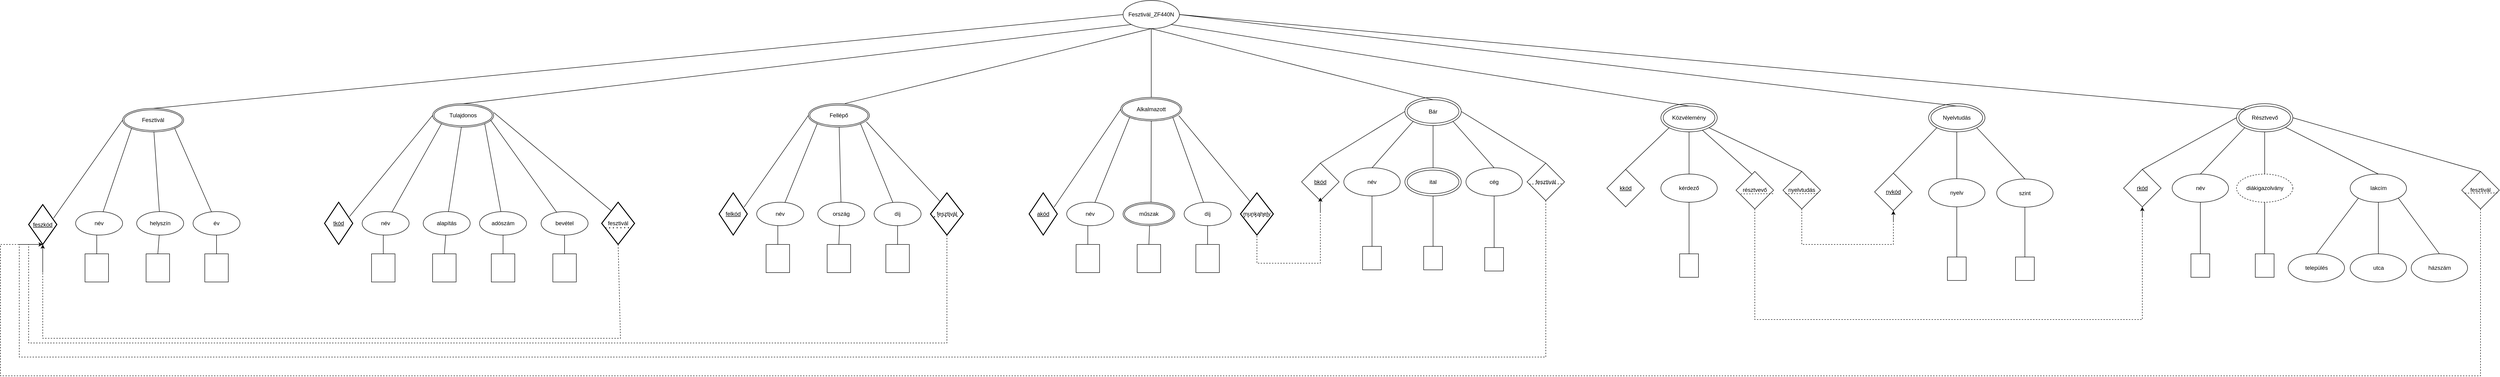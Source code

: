 <mxfile version="22.0.4" type="device">
  <diagram name="1 oldal" id="UXlODSkF1jPowVCEgvz8">
    <mxGraphModel dx="1860" dy="847" grid="1" gridSize="10" guides="1" tooltips="1" connect="1" arrows="1" fold="1" page="1" pageScale="1" pageWidth="827" pageHeight="1169" math="0" shadow="0">
      <root>
        <mxCell id="0" />
        <mxCell id="1" parent="0" />
        <mxCell id="jMVin0_qPQL34S8nM-Jz-13" value="Fesztivál" style="ellipse;shape=doubleEllipse;margin=3;whiteSpace=wrap;html=1;align=center;" vertex="1" parent="1">
          <mxGeometry x="300" y="550" width="130" height="50" as="geometry" />
        </mxCell>
        <mxCell id="jMVin0_qPQL34S8nM-Jz-14" value="név" style="ellipse;whiteSpace=wrap;html=1;" vertex="1" parent="1">
          <mxGeometry x="200" y="770" width="100" height="50" as="geometry" />
        </mxCell>
        <mxCell id="jMVin0_qPQL34S8nM-Jz-15" value="helyszín" style="ellipse;whiteSpace=wrap;html=1;" vertex="1" parent="1">
          <mxGeometry x="330" y="770" width="100" height="50" as="geometry" />
        </mxCell>
        <mxCell id="jMVin0_qPQL34S8nM-Jz-16" value="év" style="ellipse;whiteSpace=wrap;html=1;" vertex="1" parent="1">
          <mxGeometry x="450" y="770" width="100" height="50" as="geometry" />
        </mxCell>
        <mxCell id="jMVin0_qPQL34S8nM-Jz-21" value="&lt;u&gt;feszkód&lt;/u&gt;" style="strokeWidth=2;html=1;shape=mxgraph.flowchart.decision;whiteSpace=wrap;" vertex="1" parent="1">
          <mxGeometry x="100" y="755" width="60" height="85" as="geometry" />
        </mxCell>
        <mxCell id="jMVin0_qPQL34S8nM-Jz-24" value="" style="endArrow=none;html=1;rounded=0;entryX=1;entryY=1;entryDx=0;entryDy=0;" edge="1" parent="1" source="jMVin0_qPQL34S8nM-Jz-16" target="jMVin0_qPQL34S8nM-Jz-13">
          <mxGeometry width="50" height="50" relative="1" as="geometry">
            <mxPoint x="450" y="760" as="sourcePoint" />
            <mxPoint x="500" y="710" as="targetPoint" />
          </mxGeometry>
        </mxCell>
        <mxCell id="jMVin0_qPQL34S8nM-Jz-27" value="" style="endArrow=none;html=1;rounded=0;" edge="1" parent="1" source="jMVin0_qPQL34S8nM-Jz-15" target="jMVin0_qPQL34S8nM-Jz-13">
          <mxGeometry width="50" height="50" relative="1" as="geometry">
            <mxPoint x="545" y="787" as="sourcePoint" />
            <mxPoint x="419" y="668" as="targetPoint" />
          </mxGeometry>
        </mxCell>
        <mxCell id="jMVin0_qPQL34S8nM-Jz-28" value="" style="endArrow=none;html=1;rounded=0;entryX=0;entryY=1;entryDx=0;entryDy=0;" edge="1" parent="1" source="jMVin0_qPQL34S8nM-Jz-14" target="jMVin0_qPQL34S8nM-Jz-13">
          <mxGeometry width="50" height="50" relative="1" as="geometry">
            <mxPoint x="555" y="797" as="sourcePoint" />
            <mxPoint x="429" y="678" as="targetPoint" />
          </mxGeometry>
        </mxCell>
        <mxCell id="jMVin0_qPQL34S8nM-Jz-29" value="" style="endArrow=none;html=1;rounded=0;exitX=0.883;exitY=0.34;exitDx=0;exitDy=0;exitPerimeter=0;entryX=0;entryY=0.5;entryDx=0;entryDy=0;" edge="1" parent="1" source="jMVin0_qPQL34S8nM-Jz-21" target="jMVin0_qPQL34S8nM-Jz-13">
          <mxGeometry width="50" height="50" relative="1" as="geometry">
            <mxPoint x="565" y="807" as="sourcePoint" />
            <mxPoint x="439" y="688" as="targetPoint" />
          </mxGeometry>
        </mxCell>
        <mxCell id="jMVin0_qPQL34S8nM-Jz-349" value="" style="rounded=0;whiteSpace=wrap;html=1;" vertex="1" parent="1">
          <mxGeometry x="220" y="860" width="50" height="60" as="geometry" />
        </mxCell>
        <mxCell id="jMVin0_qPQL34S8nM-Jz-350" value="" style="rounded=0;whiteSpace=wrap;html=1;" vertex="1" parent="1">
          <mxGeometry x="475" y="860" width="50" height="60" as="geometry" />
        </mxCell>
        <mxCell id="jMVin0_qPQL34S8nM-Jz-352" value="" style="endArrow=none;html=1;rounded=0;entryX=0.5;entryY=0;entryDx=0;entryDy=0;" edge="1" parent="1" target="jMVin0_qPQL34S8nM-Jz-349">
          <mxGeometry width="50" height="50" relative="1" as="geometry">
            <mxPoint x="245" y="820" as="sourcePoint" />
            <mxPoint x="500" y="690" as="targetPoint" />
          </mxGeometry>
        </mxCell>
        <mxCell id="jMVin0_qPQL34S8nM-Jz-353" value="" style="endArrow=none;html=1;rounded=0;exitX=0.5;exitY=1;exitDx=0;exitDy=0;" edge="1" parent="1" source="jMVin0_qPQL34S8nM-Jz-16" target="jMVin0_qPQL34S8nM-Jz-350">
          <mxGeometry width="50" height="50" relative="1" as="geometry">
            <mxPoint x="450" y="740" as="sourcePoint" />
            <mxPoint x="500" y="690" as="targetPoint" />
          </mxGeometry>
        </mxCell>
        <mxCell id="jMVin0_qPQL34S8nM-Jz-354" value="Tulajdonos" style="ellipse;shape=doubleEllipse;margin=3;whiteSpace=wrap;html=1;align=center;" vertex="1" parent="1">
          <mxGeometry x="960" y="540" width="130" height="50" as="geometry" />
        </mxCell>
        <mxCell id="jMVin0_qPQL34S8nM-Jz-355" value="név" style="ellipse;whiteSpace=wrap;html=1;" vertex="1" parent="1">
          <mxGeometry x="810" y="770" width="100" height="50" as="geometry" />
        </mxCell>
        <mxCell id="jMVin0_qPQL34S8nM-Jz-356" value="alapítás" style="ellipse;whiteSpace=wrap;html=1;" vertex="1" parent="1">
          <mxGeometry x="940" y="770" width="100" height="50" as="geometry" />
        </mxCell>
        <mxCell id="jMVin0_qPQL34S8nM-Jz-357" value="adószám" style="ellipse;whiteSpace=wrap;html=1;" vertex="1" parent="1">
          <mxGeometry x="1060" y="770" width="100" height="50" as="geometry" />
        </mxCell>
        <mxCell id="jMVin0_qPQL34S8nM-Jz-358" value="&lt;u&gt;tkód&lt;/u&gt;" style="strokeWidth=2;html=1;shape=mxgraph.flowchart.decision;whiteSpace=wrap;" vertex="1" parent="1">
          <mxGeometry x="730" y="750" width="60" height="90" as="geometry" />
        </mxCell>
        <mxCell id="jMVin0_qPQL34S8nM-Jz-359" value="" style="endArrow=none;html=1;rounded=0;entryX=1;entryY=1;entryDx=0;entryDy=0;" edge="1" parent="1" source="jMVin0_qPQL34S8nM-Jz-357" target="jMVin0_qPQL34S8nM-Jz-354">
          <mxGeometry width="50" height="50" relative="1" as="geometry">
            <mxPoint x="1060" y="760" as="sourcePoint" />
            <mxPoint x="1110" y="710" as="targetPoint" />
          </mxGeometry>
        </mxCell>
        <mxCell id="jMVin0_qPQL34S8nM-Jz-360" value="" style="endArrow=none;html=1;rounded=0;" edge="1" parent="1" source="jMVin0_qPQL34S8nM-Jz-356" target="jMVin0_qPQL34S8nM-Jz-354">
          <mxGeometry width="50" height="50" relative="1" as="geometry">
            <mxPoint x="1155" y="787" as="sourcePoint" />
            <mxPoint x="1029" y="668" as="targetPoint" />
          </mxGeometry>
        </mxCell>
        <mxCell id="jMVin0_qPQL34S8nM-Jz-361" value="" style="endArrow=none;html=1;rounded=0;entryX=0;entryY=1;entryDx=0;entryDy=0;" edge="1" parent="1" source="jMVin0_qPQL34S8nM-Jz-355" target="jMVin0_qPQL34S8nM-Jz-354">
          <mxGeometry width="50" height="50" relative="1" as="geometry">
            <mxPoint x="1165" y="797" as="sourcePoint" />
            <mxPoint x="1039" y="678" as="targetPoint" />
          </mxGeometry>
        </mxCell>
        <mxCell id="jMVin0_qPQL34S8nM-Jz-362" value="" style="endArrow=none;html=1;rounded=0;exitX=0.883;exitY=0.34;exitDx=0;exitDy=0;exitPerimeter=0;entryX=0;entryY=0.5;entryDx=0;entryDy=0;" edge="1" parent="1" source="jMVin0_qPQL34S8nM-Jz-358" target="jMVin0_qPQL34S8nM-Jz-354">
          <mxGeometry width="50" height="50" relative="1" as="geometry">
            <mxPoint x="1175" y="807" as="sourcePoint" />
            <mxPoint x="1049" y="688" as="targetPoint" />
          </mxGeometry>
        </mxCell>
        <mxCell id="jMVin0_qPQL34S8nM-Jz-363" value="" style="rounded=0;whiteSpace=wrap;html=1;" vertex="1" parent="1">
          <mxGeometry x="830" y="860" width="50" height="60" as="geometry" />
        </mxCell>
        <mxCell id="jMVin0_qPQL34S8nM-Jz-364" value="" style="rounded=0;whiteSpace=wrap;html=1;" vertex="1" parent="1">
          <mxGeometry x="1085" y="860" width="50" height="60" as="geometry" />
        </mxCell>
        <mxCell id="jMVin0_qPQL34S8nM-Jz-365" value="" style="endArrow=none;html=1;rounded=0;entryX=0.5;entryY=0;entryDx=0;entryDy=0;" edge="1" parent="1" target="jMVin0_qPQL34S8nM-Jz-363">
          <mxGeometry width="50" height="50" relative="1" as="geometry">
            <mxPoint x="855" y="820" as="sourcePoint" />
            <mxPoint x="1110" y="690" as="targetPoint" />
          </mxGeometry>
        </mxCell>
        <mxCell id="jMVin0_qPQL34S8nM-Jz-366" value="" style="endArrow=none;html=1;rounded=0;exitX=0.5;exitY=1;exitDx=0;exitDy=0;" edge="1" parent="1" source="jMVin0_qPQL34S8nM-Jz-357" target="jMVin0_qPQL34S8nM-Jz-364">
          <mxGeometry width="50" height="50" relative="1" as="geometry">
            <mxPoint x="1060" y="740" as="sourcePoint" />
            <mxPoint x="1110" y="690" as="targetPoint" />
          </mxGeometry>
        </mxCell>
        <mxCell id="jMVin0_qPQL34S8nM-Jz-367" value="" style="rounded=0;whiteSpace=wrap;html=1;" vertex="1" parent="1">
          <mxGeometry x="350" y="860" width="50" height="60" as="geometry" />
        </mxCell>
        <mxCell id="jMVin0_qPQL34S8nM-Jz-369" value="" style="endArrow=none;html=1;rounded=0;entryX=0.5;entryY=0;entryDx=0;entryDy=0;" edge="1" parent="1" source="jMVin0_qPQL34S8nM-Jz-15" target="jMVin0_qPQL34S8nM-Jz-367">
          <mxGeometry width="50" height="50" relative="1" as="geometry">
            <mxPoint x="380" y="820" as="sourcePoint" />
            <mxPoint x="520" y="880" as="targetPoint" />
          </mxGeometry>
        </mxCell>
        <mxCell id="jMVin0_qPQL34S8nM-Jz-370" value="" style="rounded=0;whiteSpace=wrap;html=1;" vertex="1" parent="1">
          <mxGeometry x="960" y="860" width="50" height="60" as="geometry" />
        </mxCell>
        <mxCell id="jMVin0_qPQL34S8nM-Jz-371" value="" style="endArrow=none;html=1;rounded=0;entryX=0.5;entryY=0;entryDx=0;entryDy=0;" edge="1" parent="1" source="jMVin0_qPQL34S8nM-Jz-356" target="jMVin0_qPQL34S8nM-Jz-370">
          <mxGeometry width="50" height="50" relative="1" as="geometry">
            <mxPoint x="985" y="830" as="sourcePoint" />
            <mxPoint x="1120" y="870" as="targetPoint" />
          </mxGeometry>
        </mxCell>
        <mxCell id="jMVin0_qPQL34S8nM-Jz-372" value="bevétel" style="ellipse;whiteSpace=wrap;html=1;" vertex="1" parent="1">
          <mxGeometry x="1191" y="770" width="100" height="50" as="geometry" />
        </mxCell>
        <mxCell id="jMVin0_qPQL34S8nM-Jz-373" value="fesztivál" style="strokeWidth=2;html=1;shape=mxgraph.flowchart.decision;whiteSpace=wrap;" vertex="1" parent="1">
          <mxGeometry x="1320" y="750" width="70" height="90" as="geometry" />
        </mxCell>
        <mxCell id="jMVin0_qPQL34S8nM-Jz-374" value="" style="endArrow=none;html=1;rounded=0;entryX=0.95;entryY=0.699;entryDx=0;entryDy=0;entryPerimeter=0;" edge="1" parent="1" source="jMVin0_qPQL34S8nM-Jz-372" target="jMVin0_qPQL34S8nM-Jz-354">
          <mxGeometry width="50" height="50" relative="1" as="geometry">
            <mxPoint x="1120" y="830" as="sourcePoint" />
            <mxPoint x="1120" y="870" as="targetPoint" />
          </mxGeometry>
        </mxCell>
        <mxCell id="jMVin0_qPQL34S8nM-Jz-375" value="" style="endArrow=none;html=1;rounded=0;exitX=0.292;exitY=0.202;exitDx=0;exitDy=0;exitPerimeter=0;entryX=1.001;entryY=0.375;entryDx=0;entryDy=0;entryPerimeter=0;" edge="1" parent="1" source="jMVin0_qPQL34S8nM-Jz-373" target="jMVin0_qPQL34S8nM-Jz-354">
          <mxGeometry width="50" height="50" relative="1" as="geometry">
            <mxPoint x="1130" y="840" as="sourcePoint" />
            <mxPoint x="1130" y="880" as="targetPoint" />
          </mxGeometry>
        </mxCell>
        <mxCell id="jMVin0_qPQL34S8nM-Jz-376" value="" style="endArrow=none;html=1;rounded=0;exitX=0.5;exitY=1;exitDx=0;exitDy=0;entryX=0.5;entryY=0;entryDx=0;entryDy=0;" edge="1" parent="1" source="jMVin0_qPQL34S8nM-Jz-372" target="jMVin0_qPQL34S8nM-Jz-377">
          <mxGeometry width="50" height="50" relative="1" as="geometry">
            <mxPoint x="1140" y="850" as="sourcePoint" />
            <mxPoint x="1140" y="890" as="targetPoint" />
          </mxGeometry>
        </mxCell>
        <mxCell id="jMVin0_qPQL34S8nM-Jz-377" value="" style="rounded=0;whiteSpace=wrap;html=1;" vertex="1" parent="1">
          <mxGeometry x="1216" y="860" width="50" height="60" as="geometry" />
        </mxCell>
        <mxCell id="jMVin0_qPQL34S8nM-Jz-378" value="Fellépő" style="ellipse;shape=doubleEllipse;margin=3;whiteSpace=wrap;html=1;align=center;" vertex="1" parent="1">
          <mxGeometry x="1760" y="540" width="130" height="50" as="geometry" />
        </mxCell>
        <mxCell id="jMVin0_qPQL34S8nM-Jz-379" value="név" style="ellipse;whiteSpace=wrap;html=1;" vertex="1" parent="1">
          <mxGeometry x="1650" y="750" width="100" height="50" as="geometry" />
        </mxCell>
        <mxCell id="jMVin0_qPQL34S8nM-Jz-380" value="ország" style="ellipse;whiteSpace=wrap;html=1;" vertex="1" parent="1">
          <mxGeometry x="1780" y="750" width="100" height="50" as="geometry" />
        </mxCell>
        <mxCell id="jMVin0_qPQL34S8nM-Jz-381" value="díj" style="ellipse;whiteSpace=wrap;html=1;" vertex="1" parent="1">
          <mxGeometry x="1900" y="750" width="100" height="50" as="geometry" />
        </mxCell>
        <mxCell id="jMVin0_qPQL34S8nM-Jz-382" value="&lt;u&gt;felkód&lt;/u&gt;" style="strokeWidth=2;html=1;shape=mxgraph.flowchart.decision;whiteSpace=wrap;" vertex="1" parent="1">
          <mxGeometry x="1570" y="730" width="60" height="90" as="geometry" />
        </mxCell>
        <mxCell id="jMVin0_qPQL34S8nM-Jz-383" value="" style="endArrow=none;html=1;rounded=0;entryX=1;entryY=1;entryDx=0;entryDy=0;" edge="1" parent="1" source="jMVin0_qPQL34S8nM-Jz-381" target="jMVin0_qPQL34S8nM-Jz-378">
          <mxGeometry width="50" height="50" relative="1" as="geometry">
            <mxPoint x="1900" y="740" as="sourcePoint" />
            <mxPoint x="1950" y="690" as="targetPoint" />
          </mxGeometry>
        </mxCell>
        <mxCell id="jMVin0_qPQL34S8nM-Jz-384" value="" style="endArrow=none;html=1;rounded=0;" edge="1" parent="1" source="jMVin0_qPQL34S8nM-Jz-380" target="jMVin0_qPQL34S8nM-Jz-378">
          <mxGeometry width="50" height="50" relative="1" as="geometry">
            <mxPoint x="1995" y="767" as="sourcePoint" />
            <mxPoint x="1869" y="648" as="targetPoint" />
          </mxGeometry>
        </mxCell>
        <mxCell id="jMVin0_qPQL34S8nM-Jz-385" value="" style="endArrow=none;html=1;rounded=0;entryX=0;entryY=1;entryDx=0;entryDy=0;" edge="1" parent="1" source="jMVin0_qPQL34S8nM-Jz-379" target="jMVin0_qPQL34S8nM-Jz-378">
          <mxGeometry width="50" height="50" relative="1" as="geometry">
            <mxPoint x="2005" y="777" as="sourcePoint" />
            <mxPoint x="1879" y="658" as="targetPoint" />
          </mxGeometry>
        </mxCell>
        <mxCell id="jMVin0_qPQL34S8nM-Jz-386" value="" style="endArrow=none;html=1;rounded=0;exitX=0.883;exitY=0.34;exitDx=0;exitDy=0;exitPerimeter=0;entryX=0;entryY=0.5;entryDx=0;entryDy=0;" edge="1" parent="1" source="jMVin0_qPQL34S8nM-Jz-382" target="jMVin0_qPQL34S8nM-Jz-378">
          <mxGeometry width="50" height="50" relative="1" as="geometry">
            <mxPoint x="2015" y="787" as="sourcePoint" />
            <mxPoint x="1889" y="668" as="targetPoint" />
          </mxGeometry>
        </mxCell>
        <mxCell id="jMVin0_qPQL34S8nM-Jz-387" value="" style="rounded=0;whiteSpace=wrap;html=1;" vertex="1" parent="1">
          <mxGeometry x="1670" y="840" width="50" height="60" as="geometry" />
        </mxCell>
        <mxCell id="jMVin0_qPQL34S8nM-Jz-388" value="" style="rounded=0;whiteSpace=wrap;html=1;" vertex="1" parent="1">
          <mxGeometry x="1925" y="840" width="50" height="60" as="geometry" />
        </mxCell>
        <mxCell id="jMVin0_qPQL34S8nM-Jz-389" value="" style="endArrow=none;html=1;rounded=0;entryX=0.5;entryY=0;entryDx=0;entryDy=0;" edge="1" parent="1" target="jMVin0_qPQL34S8nM-Jz-387">
          <mxGeometry width="50" height="50" relative="1" as="geometry">
            <mxPoint x="1695" y="800" as="sourcePoint" />
            <mxPoint x="1950" y="670" as="targetPoint" />
          </mxGeometry>
        </mxCell>
        <mxCell id="jMVin0_qPQL34S8nM-Jz-390" value="" style="endArrow=none;html=1;rounded=0;exitX=0.5;exitY=1;exitDx=0;exitDy=0;" edge="1" parent="1" source="jMVin0_qPQL34S8nM-Jz-381" target="jMVin0_qPQL34S8nM-Jz-388">
          <mxGeometry width="50" height="50" relative="1" as="geometry">
            <mxPoint x="1900" y="720" as="sourcePoint" />
            <mxPoint x="1950" y="670" as="targetPoint" />
          </mxGeometry>
        </mxCell>
        <mxCell id="jMVin0_qPQL34S8nM-Jz-391" value="" style="rounded=0;whiteSpace=wrap;html=1;" vertex="1" parent="1">
          <mxGeometry x="1800" y="840" width="50" height="60" as="geometry" />
        </mxCell>
        <mxCell id="jMVin0_qPQL34S8nM-Jz-392" value="" style="endArrow=none;html=1;rounded=0;entryX=0.5;entryY=0;entryDx=0;entryDy=0;exitX=0.465;exitY=0.962;exitDx=0;exitDy=0;exitPerimeter=0;" edge="1" parent="1" target="jMVin0_qPQL34S8nM-Jz-391" source="jMVin0_qPQL34S8nM-Jz-380">
          <mxGeometry width="50" height="50" relative="1" as="geometry">
            <mxPoint x="1825" y="810" as="sourcePoint" />
            <mxPoint x="1960" y="850" as="targetPoint" />
          </mxGeometry>
        </mxCell>
        <mxCell id="jMVin0_qPQL34S8nM-Jz-394" value="fesztivál" style="strokeWidth=2;html=1;shape=mxgraph.flowchart.decision;whiteSpace=wrap;" vertex="1" parent="1">
          <mxGeometry x="2020" y="730" width="70" height="90" as="geometry" />
        </mxCell>
        <mxCell id="jMVin0_qPQL34S8nM-Jz-396" value="" style="endArrow=none;html=1;rounded=0;exitX=0.292;exitY=0.202;exitDx=0;exitDy=0;exitPerimeter=0;entryX=0.95;entryY=0.775;entryDx=0;entryDy=0;entryPerimeter=0;" edge="1" parent="1" source="jMVin0_qPQL34S8nM-Jz-394" target="jMVin0_qPQL34S8nM-Jz-378">
          <mxGeometry width="50" height="50" relative="1" as="geometry">
            <mxPoint x="1970" y="820" as="sourcePoint" />
            <mxPoint x="1880" y="545" as="targetPoint" />
          </mxGeometry>
        </mxCell>
        <mxCell id="jMVin0_qPQL34S8nM-Jz-399" value="" style="endArrow=none;dashed=1;html=1;dashPattern=1 3;strokeWidth=2;rounded=0;entryX=0.903;entryY=0.602;entryDx=0;entryDy=0;entryPerimeter=0;exitX=0.113;exitY=0.607;exitDx=0;exitDy=0;exitPerimeter=0;" edge="1" parent="1" source="jMVin0_qPQL34S8nM-Jz-373" target="jMVin0_qPQL34S8nM-Jz-373">
          <mxGeometry width="50" height="50" relative="1" as="geometry">
            <mxPoint x="1220" y="700" as="sourcePoint" />
            <mxPoint x="1270" y="650" as="targetPoint" />
          </mxGeometry>
        </mxCell>
        <mxCell id="jMVin0_qPQL34S8nM-Jz-400" value="" style="endArrow=none;dashed=1;html=1;dashPattern=1 3;strokeWidth=2;rounded=0;entryX=0.903;entryY=0.602;entryDx=0;entryDy=0;entryPerimeter=0;exitX=0.113;exitY=0.607;exitDx=0;exitDy=0;exitPerimeter=0;" edge="1" parent="1">
          <mxGeometry width="50" height="50" relative="1" as="geometry">
            <mxPoint x="2027.5" y="781" as="sourcePoint" />
            <mxPoint x="2082.5" y="780" as="targetPoint" />
          </mxGeometry>
        </mxCell>
        <mxCell id="jMVin0_qPQL34S8nM-Jz-417" value="Alkalmazott" style="ellipse;shape=doubleEllipse;margin=3;whiteSpace=wrap;html=1;align=center;" vertex="1" parent="1">
          <mxGeometry x="2425" y="526.62" width="130" height="50" as="geometry" />
        </mxCell>
        <mxCell id="jMVin0_qPQL34S8nM-Jz-418" value="név" style="ellipse;whiteSpace=wrap;html=1;" vertex="1" parent="1">
          <mxGeometry x="2310" y="750" width="100" height="50" as="geometry" />
        </mxCell>
        <mxCell id="jMVin0_qPQL34S8nM-Jz-420" value="díj" style="ellipse;whiteSpace=wrap;html=1;" vertex="1" parent="1">
          <mxGeometry x="2560" y="750" width="100" height="50" as="geometry" />
        </mxCell>
        <mxCell id="jMVin0_qPQL34S8nM-Jz-421" value="&lt;u&gt;akód&lt;/u&gt;" style="strokeWidth=2;html=1;shape=mxgraph.flowchart.decision;whiteSpace=wrap;" vertex="1" parent="1">
          <mxGeometry x="2230" y="730" width="60" height="90" as="geometry" />
        </mxCell>
        <mxCell id="jMVin0_qPQL34S8nM-Jz-422" value="" style="endArrow=none;html=1;rounded=0;entryX=1;entryY=1;entryDx=0;entryDy=0;" edge="1" parent="1" source="jMVin0_qPQL34S8nM-Jz-420" target="jMVin0_qPQL34S8nM-Jz-417">
          <mxGeometry width="50" height="50" relative="1" as="geometry">
            <mxPoint x="2560" y="740" as="sourcePoint" />
            <mxPoint x="2610" y="690" as="targetPoint" />
          </mxGeometry>
        </mxCell>
        <mxCell id="jMVin0_qPQL34S8nM-Jz-423" value="" style="endArrow=none;html=1;rounded=0;" edge="1" parent="1" target="jMVin0_qPQL34S8nM-Jz-417">
          <mxGeometry width="50" height="50" relative="1" as="geometry">
            <mxPoint x="2489.535" y="750.001" as="sourcePoint" />
            <mxPoint x="2529" y="648" as="targetPoint" />
          </mxGeometry>
        </mxCell>
        <mxCell id="jMVin0_qPQL34S8nM-Jz-424" value="" style="endArrow=none;html=1;rounded=0;entryX=0;entryY=1;entryDx=0;entryDy=0;" edge="1" parent="1" source="jMVin0_qPQL34S8nM-Jz-418" target="jMVin0_qPQL34S8nM-Jz-417">
          <mxGeometry width="50" height="50" relative="1" as="geometry">
            <mxPoint x="2665" y="777" as="sourcePoint" />
            <mxPoint x="2539" y="658" as="targetPoint" />
          </mxGeometry>
        </mxCell>
        <mxCell id="jMVin0_qPQL34S8nM-Jz-425" value="" style="endArrow=none;html=1;rounded=0;exitX=0.883;exitY=0.34;exitDx=0;exitDy=0;exitPerimeter=0;entryX=0;entryY=0.5;entryDx=0;entryDy=0;" edge="1" parent="1" source="jMVin0_qPQL34S8nM-Jz-421" target="jMVin0_qPQL34S8nM-Jz-417">
          <mxGeometry width="50" height="50" relative="1" as="geometry">
            <mxPoint x="2675" y="787" as="sourcePoint" />
            <mxPoint x="2549" y="668" as="targetPoint" />
          </mxGeometry>
        </mxCell>
        <mxCell id="jMVin0_qPQL34S8nM-Jz-426" value="" style="rounded=0;whiteSpace=wrap;html=1;" vertex="1" parent="1">
          <mxGeometry x="2330" y="840" width="50" height="60" as="geometry" />
        </mxCell>
        <mxCell id="jMVin0_qPQL34S8nM-Jz-427" value="" style="rounded=0;whiteSpace=wrap;html=1;" vertex="1" parent="1">
          <mxGeometry x="2585" y="840" width="50" height="60" as="geometry" />
        </mxCell>
        <mxCell id="jMVin0_qPQL34S8nM-Jz-428" value="" style="endArrow=none;html=1;rounded=0;entryX=0.5;entryY=0;entryDx=0;entryDy=0;" edge="1" parent="1" target="jMVin0_qPQL34S8nM-Jz-426">
          <mxGeometry width="50" height="50" relative="1" as="geometry">
            <mxPoint x="2355" y="800" as="sourcePoint" />
            <mxPoint x="2610" y="670" as="targetPoint" />
          </mxGeometry>
        </mxCell>
        <mxCell id="jMVin0_qPQL34S8nM-Jz-429" value="" style="endArrow=none;html=1;rounded=0;exitX=0.5;exitY=1;exitDx=0;exitDy=0;" edge="1" parent="1" source="jMVin0_qPQL34S8nM-Jz-420" target="jMVin0_qPQL34S8nM-Jz-427">
          <mxGeometry width="50" height="50" relative="1" as="geometry">
            <mxPoint x="2560" y="720" as="sourcePoint" />
            <mxPoint x="2610" y="670" as="targetPoint" />
          </mxGeometry>
        </mxCell>
        <mxCell id="jMVin0_qPQL34S8nM-Jz-430" value="" style="rounded=0;whiteSpace=wrap;html=1;" vertex="1" parent="1">
          <mxGeometry x="2460" y="840" width="50" height="60" as="geometry" />
        </mxCell>
        <mxCell id="jMVin0_qPQL34S8nM-Jz-431" value="" style="endArrow=none;html=1;rounded=0;entryX=0.5;entryY=0;entryDx=0;entryDy=0;exitX=0.465;exitY=0.962;exitDx=0;exitDy=0;exitPerimeter=0;" edge="1" parent="1" target="jMVin0_qPQL34S8nM-Jz-430">
          <mxGeometry width="50" height="50" relative="1" as="geometry">
            <mxPoint x="2486.5" y="798.1" as="sourcePoint" />
            <mxPoint x="2620" y="850" as="targetPoint" />
          </mxGeometry>
        </mxCell>
        <mxCell id="jMVin0_qPQL34S8nM-Jz-432" value="munkahely" style="strokeWidth=2;html=1;shape=mxgraph.flowchart.decision;whiteSpace=wrap;" vertex="1" parent="1">
          <mxGeometry x="2680" y="730" width="70" height="90" as="geometry" />
        </mxCell>
        <mxCell id="jMVin0_qPQL34S8nM-Jz-433" value="" style="endArrow=none;html=1;rounded=0;exitX=0.292;exitY=0.202;exitDx=0;exitDy=0;exitPerimeter=0;entryX=0.95;entryY=0.775;entryDx=0;entryDy=0;entryPerimeter=0;" edge="1" parent="1" source="jMVin0_qPQL34S8nM-Jz-432" target="jMVin0_qPQL34S8nM-Jz-417">
          <mxGeometry width="50" height="50" relative="1" as="geometry">
            <mxPoint x="2630" y="820" as="sourcePoint" />
            <mxPoint x="2540" y="545" as="targetPoint" />
          </mxGeometry>
        </mxCell>
        <mxCell id="jMVin0_qPQL34S8nM-Jz-434" value="" style="endArrow=none;dashed=1;html=1;dashPattern=1 3;strokeWidth=2;rounded=0;entryX=0.903;entryY=0.602;entryDx=0;entryDy=0;entryPerimeter=0;exitX=0.113;exitY=0.607;exitDx=0;exitDy=0;exitPerimeter=0;" edge="1" parent="1">
          <mxGeometry width="50" height="50" relative="1" as="geometry">
            <mxPoint x="2687.5" y="781" as="sourcePoint" />
            <mxPoint x="2742.5" y="780" as="targetPoint" />
          </mxGeometry>
        </mxCell>
        <mxCell id="jMVin0_qPQL34S8nM-Jz-435" value="műszak" style="ellipse;shape=doubleEllipse;margin=3;whiteSpace=wrap;html=1;align=center;" vertex="1" parent="1">
          <mxGeometry x="2430" y="750" width="110" height="50" as="geometry" />
        </mxCell>
        <mxCell id="jMVin0_qPQL34S8nM-Jz-457" value="" style="group" vertex="1" connectable="0" parent="1">
          <mxGeometry x="2810" y="526.62" width="560" height="370" as="geometry" />
        </mxCell>
        <mxCell id="jMVin0_qPQL34S8nM-Jz-458" value="név" style="ellipse;whiteSpace=wrap;html=1;container=0;" vertex="1" parent="jMVin0_qPQL34S8nM-Jz-457">
          <mxGeometry x="90" y="150" width="120" height="60" as="geometry" />
        </mxCell>
        <mxCell id="jMVin0_qPQL34S8nM-Jz-459" value="" style="ellipse;whiteSpace=wrap;html=1;container=0;" vertex="1" parent="jMVin0_qPQL34S8nM-Jz-457">
          <mxGeometry x="220" y="150" width="120" height="60" as="geometry" />
        </mxCell>
        <mxCell id="jMVin0_qPQL34S8nM-Jz-460" value="cég" style="ellipse;whiteSpace=wrap;html=1;container=0;" vertex="1" parent="jMVin0_qPQL34S8nM-Jz-457">
          <mxGeometry x="350" y="150" width="120" height="60" as="geometry" />
        </mxCell>
        <mxCell id="jMVin0_qPQL34S8nM-Jz-461" value="&lt;u&gt;bkód&lt;/u&gt;" style="rhombus;whiteSpace=wrap;html=1;container=0;" vertex="1" parent="jMVin0_qPQL34S8nM-Jz-457">
          <mxGeometry y="140" width="80" height="80" as="geometry" />
        </mxCell>
        <mxCell id="jMVin0_qPQL34S8nM-Jz-462" value="fesztivál" style="rhombus;whiteSpace=wrap;html=1;container=0;" vertex="1" parent="jMVin0_qPQL34S8nM-Jz-457">
          <mxGeometry x="480" y="140" width="80" height="80" as="geometry" />
        </mxCell>
        <mxCell id="jMVin0_qPQL34S8nM-Jz-463" value="" style="endArrow=none;html=1;rounded=0;exitX=0.5;exitY=0;exitDx=0;exitDy=0;entryX=0.5;entryY=1;entryDx=0;entryDy=0;" edge="1" parent="jMVin0_qPQL34S8nM-Jz-457" source="jMVin0_qPQL34S8nM-Jz-459" target="jMVin0_qPQL34S8nM-Jz-472">
          <mxGeometry width="50" height="50" relative="1" as="geometry">
            <mxPoint x="280" y="-30" as="sourcePoint" />
            <mxPoint x="280" y="90" as="targetPoint" />
          </mxGeometry>
        </mxCell>
        <mxCell id="jMVin0_qPQL34S8nM-Jz-464" value="" style="endArrow=none;html=1;rounded=0;exitX=0.5;exitY=0;exitDx=0;exitDy=0;entryX=0;entryY=1;entryDx=0;entryDy=0;" edge="1" parent="jMVin0_qPQL34S8nM-Jz-457" source="jMVin0_qPQL34S8nM-Jz-458" target="jMVin0_qPQL34S8nM-Jz-472">
          <mxGeometry width="50" height="50" relative="1" as="geometry">
            <mxPoint x="280" y="-30" as="sourcePoint" />
            <mxPoint x="330" y="-80" as="targetPoint" />
          </mxGeometry>
        </mxCell>
        <mxCell id="jMVin0_qPQL34S8nM-Jz-465" value="" style="endArrow=none;html=1;rounded=0;exitX=0.5;exitY=0;exitDx=0;exitDy=0;entryX=0;entryY=0.5;entryDx=0;entryDy=0;" edge="1" parent="jMVin0_qPQL34S8nM-Jz-457" source="jMVin0_qPQL34S8nM-Jz-461" target="jMVin0_qPQL34S8nM-Jz-472">
          <mxGeometry width="50" height="50" relative="1" as="geometry">
            <mxPoint x="280" y="-30" as="sourcePoint" />
            <mxPoint x="330" y="-80" as="targetPoint" />
          </mxGeometry>
        </mxCell>
        <mxCell id="jMVin0_qPQL34S8nM-Jz-466" value="" style="endArrow=none;html=1;rounded=0;exitX=0.5;exitY=0;exitDx=0;exitDy=0;entryX=1;entryY=0.5;entryDx=0;entryDy=0;" edge="1" parent="jMVin0_qPQL34S8nM-Jz-457" source="jMVin0_qPQL34S8nM-Jz-462" target="jMVin0_qPQL34S8nM-Jz-472">
          <mxGeometry width="50" height="50" relative="1" as="geometry">
            <mxPoint x="160" y="160" as="sourcePoint" />
            <mxPoint x="390" y="30" as="targetPoint" />
          </mxGeometry>
        </mxCell>
        <mxCell id="jMVin0_qPQL34S8nM-Jz-467" value="" style="endArrow=none;html=1;rounded=0;exitX=0.5;exitY=0;exitDx=0;exitDy=0;entryX=1;entryY=1;entryDx=0;entryDy=0;" edge="1" parent="jMVin0_qPQL34S8nM-Jz-457" source="jMVin0_qPQL34S8nM-Jz-460" target="jMVin0_qPQL34S8nM-Jz-472">
          <mxGeometry width="50" height="50" relative="1" as="geometry">
            <mxPoint x="170" y="170" as="sourcePoint" />
            <mxPoint x="257" y="71" as="targetPoint" />
          </mxGeometry>
        </mxCell>
        <mxCell id="jMVin0_qPQL34S8nM-Jz-468" value="" style="endArrow=none;html=1;rounded=0;exitX=0;exitY=0.5;exitDx=0;exitDy=0;entryX=0.5;entryY=1;entryDx=0;entryDy=0;" edge="1" parent="jMVin0_qPQL34S8nM-Jz-457" source="jMVin0_qPQL34S8nM-Jz-474" target="jMVin0_qPQL34S8nM-Jz-458">
          <mxGeometry width="50" height="50" relative="1" as="geometry">
            <mxPoint x="150" y="250" as="sourcePoint" />
            <mxPoint x="420" y="150" as="targetPoint" />
          </mxGeometry>
        </mxCell>
        <mxCell id="jMVin0_qPQL34S8nM-Jz-469" value="" style="endArrow=none;html=1;rounded=0;exitX=0;exitY=0.5;exitDx=0;exitDy=0;entryX=0.5;entryY=1;entryDx=0;entryDy=0;" edge="1" parent="jMVin0_qPQL34S8nM-Jz-457" source="jMVin0_qPQL34S8nM-Jz-475" target="jMVin0_qPQL34S8nM-Jz-459">
          <mxGeometry width="50" height="50" relative="1" as="geometry">
            <mxPoint x="280" y="250" as="sourcePoint" />
            <mxPoint x="160" y="220" as="targetPoint" />
          </mxGeometry>
        </mxCell>
        <mxCell id="jMVin0_qPQL34S8nM-Jz-470" value="" style="endArrow=none;html=1;rounded=0;exitX=0;exitY=0.5;exitDx=0;exitDy=0;entryX=0.5;entryY=1;entryDx=0;entryDy=0;" edge="1" parent="jMVin0_qPQL34S8nM-Jz-457" source="jMVin0_qPQL34S8nM-Jz-476" target="jMVin0_qPQL34S8nM-Jz-460">
          <mxGeometry width="50" height="50" relative="1" as="geometry">
            <mxPoint x="410" y="250" as="sourcePoint" />
            <mxPoint x="290" y="220" as="targetPoint" />
          </mxGeometry>
        </mxCell>
        <mxCell id="jMVin0_qPQL34S8nM-Jz-471" value="ital" style="ellipse;whiteSpace=wrap;html=1;container=0;" vertex="1" parent="jMVin0_qPQL34S8nM-Jz-457">
          <mxGeometry x="225" y="155" width="110" height="50" as="geometry" />
        </mxCell>
        <mxCell id="jMVin0_qPQL34S8nM-Jz-472" value="" style="ellipse;whiteSpace=wrap;html=1;container=0;" vertex="1" parent="jMVin0_qPQL34S8nM-Jz-457">
          <mxGeometry x="220" width="120" height="60" as="geometry" />
        </mxCell>
        <mxCell id="jMVin0_qPQL34S8nM-Jz-473" value="Bár" style="ellipse;whiteSpace=wrap;html=1;container=0;" vertex="1" parent="jMVin0_qPQL34S8nM-Jz-457">
          <mxGeometry x="225" y="5" width="110" height="50" as="geometry" />
        </mxCell>
        <mxCell id="jMVin0_qPQL34S8nM-Jz-474" value="" style="rounded=0;whiteSpace=wrap;html=1;rotation=90;container=0;" vertex="1" parent="jMVin0_qPQL34S8nM-Jz-457">
          <mxGeometry x="125" y="322.5" width="50" height="40" as="geometry" />
        </mxCell>
        <mxCell id="jMVin0_qPQL34S8nM-Jz-475" value="" style="rounded=0;whiteSpace=wrap;html=1;rotation=90;container=0;" vertex="1" parent="jMVin0_qPQL34S8nM-Jz-457">
          <mxGeometry x="255" y="322.5" width="50" height="40" as="geometry" />
        </mxCell>
        <mxCell id="jMVin0_qPQL34S8nM-Jz-476" value="" style="rounded=0;whiteSpace=wrap;html=1;rotation=90;container=0;" vertex="1" parent="jMVin0_qPQL34S8nM-Jz-457">
          <mxGeometry x="385" y="325" width="50" height="40" as="geometry" />
        </mxCell>
        <mxCell id="jMVin0_qPQL34S8nM-Jz-477" value="" style="endArrow=none;dashed=1;html=1;rounded=0;" edge="1" parent="jMVin0_qPQL34S8nM-Jz-457">
          <mxGeometry width="50" height="50" relative="1" as="geometry">
            <mxPoint x="485" y="184.7" as="sourcePoint" />
            <mxPoint x="555" y="184.7" as="targetPoint" />
            <Array as="points">
              <mxPoint x="555" y="184.29" />
            </Array>
          </mxGeometry>
        </mxCell>
        <mxCell id="jMVin0_qPQL34S8nM-Jz-534" value="" style="group" vertex="1" connectable="0" parent="1">
          <mxGeometry x="3460" y="540" width="455" height="370" as="geometry" />
        </mxCell>
        <mxCell id="jMVin0_qPQL34S8nM-Jz-535" value="nyelvtudás" style="rhombus;whiteSpace=wrap;html=1;container=0;" vertex="1" parent="jMVin0_qPQL34S8nM-Jz-534">
          <mxGeometry x="375" y="144.38" width="80" height="80" as="geometry" />
        </mxCell>
        <mxCell id="jMVin0_qPQL34S8nM-Jz-536" value="kérdező" style="ellipse;whiteSpace=wrap;html=1;container=0;" vertex="1" parent="jMVin0_qPQL34S8nM-Jz-534">
          <mxGeometry x="115" y="150" width="120" height="60" as="geometry" />
        </mxCell>
        <mxCell id="jMVin0_qPQL34S8nM-Jz-537" value="&lt;u&gt;kkód&lt;/u&gt;" style="rhombus;whiteSpace=wrap;html=1;container=0;" vertex="1" parent="jMVin0_qPQL34S8nM-Jz-534">
          <mxGeometry y="140" width="80" height="80" as="geometry" />
        </mxCell>
        <mxCell id="jMVin0_qPQL34S8nM-Jz-538" value="" style="endArrow=none;html=1;rounded=0;exitX=0.5;exitY=0;exitDx=0;exitDy=0;entryX=0.736;entryY=0.942;entryDx=0;entryDy=0;entryPerimeter=0;" edge="1" parent="jMVin0_qPQL34S8nM-Jz-534" target="jMVin0_qPQL34S8nM-Jz-544">
          <mxGeometry width="50" height="50" relative="1" as="geometry">
            <mxPoint x="320" y="160" as="sourcePoint" />
            <mxPoint x="160" y="105" as="targetPoint" />
          </mxGeometry>
        </mxCell>
        <mxCell id="jMVin0_qPQL34S8nM-Jz-539" value="" style="endArrow=none;html=1;rounded=0;exitX=0.5;exitY=0;exitDx=0;exitDy=0;entryX=0.5;entryY=1;entryDx=0;entryDy=0;" edge="1" parent="jMVin0_qPQL34S8nM-Jz-534" source="jMVin0_qPQL34S8nM-Jz-536" target="jMVin0_qPQL34S8nM-Jz-545">
          <mxGeometry width="50" height="50" relative="1" as="geometry">
            <mxPoint x="160" y="-15" as="sourcePoint" />
            <mxPoint x="210" y="-65" as="targetPoint" />
          </mxGeometry>
        </mxCell>
        <mxCell id="jMVin0_qPQL34S8nM-Jz-540" value="" style="endArrow=none;html=1;rounded=0;exitX=0.5;exitY=0;exitDx=0;exitDy=0;entryX=0;entryY=1;entryDx=0;entryDy=0;" edge="1" parent="jMVin0_qPQL34S8nM-Jz-534" source="jMVin0_qPQL34S8nM-Jz-537" target="jMVin0_qPQL34S8nM-Jz-544">
          <mxGeometry width="50" height="50" relative="1" as="geometry">
            <mxPoint x="160" y="-15" as="sourcePoint" />
            <mxPoint x="210" y="-65" as="targetPoint" />
          </mxGeometry>
        </mxCell>
        <mxCell id="jMVin0_qPQL34S8nM-Jz-541" value="" style="rounded=0;whiteSpace=wrap;html=1;rotation=90;container=0;" vertex="1" parent="jMVin0_qPQL34S8nM-Jz-534">
          <mxGeometry x="150" y="325" width="50" height="40" as="geometry" />
        </mxCell>
        <mxCell id="jMVin0_qPQL34S8nM-Jz-542" value="" style="endArrow=none;html=1;rounded=0;exitX=0;exitY=0.5;exitDx=0;exitDy=0;entryX=0.5;entryY=1;entryDx=0;entryDy=0;" edge="1" parent="jMVin0_qPQL34S8nM-Jz-534" source="jMVin0_qPQL34S8nM-Jz-541" target="jMVin0_qPQL34S8nM-Jz-536">
          <mxGeometry width="50" height="50" relative="1" as="geometry">
            <mxPoint x="250" y="215" as="sourcePoint" />
            <mxPoint x="300" y="165" as="targetPoint" />
          </mxGeometry>
        </mxCell>
        <mxCell id="jMVin0_qPQL34S8nM-Jz-543" value="" style="group" vertex="1" connectable="0" parent="jMVin0_qPQL34S8nM-Jz-534">
          <mxGeometry x="115" width="120" height="60" as="geometry" />
        </mxCell>
        <mxCell id="jMVin0_qPQL34S8nM-Jz-544" value="" style="ellipse;whiteSpace=wrap;html=1;container=0;" vertex="1" parent="jMVin0_qPQL34S8nM-Jz-543">
          <mxGeometry width="120" height="60" as="geometry" />
        </mxCell>
        <mxCell id="jMVin0_qPQL34S8nM-Jz-545" value="Közvélemény" style="ellipse;whiteSpace=wrap;html=1;container=0;" vertex="1" parent="jMVin0_qPQL34S8nM-Jz-543">
          <mxGeometry x="5" y="5" width="110" height="50" as="geometry" />
        </mxCell>
        <mxCell id="jMVin0_qPQL34S8nM-Jz-546" value="résztvevő" style="rhombus;whiteSpace=wrap;html=1;container=0;" vertex="1" parent="jMVin0_qPQL34S8nM-Jz-534">
          <mxGeometry x="275" y="144.38" width="80" height="80" as="geometry" />
        </mxCell>
        <mxCell id="jMVin0_qPQL34S8nM-Jz-547" value="" style="endArrow=none;html=1;rounded=0;entryX=1;entryY=1;entryDx=0;entryDy=0;exitX=0.5;exitY=0;exitDx=0;exitDy=0;" edge="1" parent="jMVin0_qPQL34S8nM-Jz-534" source="jMVin0_qPQL34S8nM-Jz-535" target="jMVin0_qPQL34S8nM-Jz-544">
          <mxGeometry width="50" height="50" relative="1" as="geometry">
            <mxPoint x="395" y="180" as="sourcePoint" />
            <mxPoint x="445" y="130" as="targetPoint" />
          </mxGeometry>
        </mxCell>
        <mxCell id="jMVin0_qPQL34S8nM-Jz-548" value="" style="endArrow=none;dashed=1;html=1;rounded=0;" edge="1" parent="jMVin0_qPQL34S8nM-Jz-534">
          <mxGeometry width="50" height="50" relative="1" as="geometry">
            <mxPoint x="285" y="192.2" as="sourcePoint" />
            <mxPoint x="355" y="192.2" as="targetPoint" />
            <Array as="points">
              <mxPoint x="355" y="191.79" />
            </Array>
          </mxGeometry>
        </mxCell>
        <mxCell id="jMVin0_qPQL34S8nM-Jz-549" value="" style="endArrow=none;dashed=1;html=1;rounded=0;" edge="1" parent="jMVin0_qPQL34S8nM-Jz-534">
          <mxGeometry width="50" height="50" relative="1" as="geometry">
            <mxPoint x="380" y="191.91" as="sourcePoint" />
            <mxPoint x="450" y="191.91" as="targetPoint" />
            <Array as="points">
              <mxPoint x="450" y="191.5" />
            </Array>
          </mxGeometry>
        </mxCell>
        <mxCell id="jMVin0_qPQL34S8nM-Jz-550" value="" style="group" vertex="1" connectable="0" parent="1">
          <mxGeometry x="4030" y="540" width="380" height="376.75" as="geometry" />
        </mxCell>
        <mxCell id="jMVin0_qPQL34S8nM-Jz-551" value="nyelv" style="ellipse;whiteSpace=wrap;html=1;container=0;" vertex="1" parent="jMVin0_qPQL34S8nM-Jz-550">
          <mxGeometry x="115" y="159.88" width="120" height="60" as="geometry" />
        </mxCell>
        <mxCell id="jMVin0_qPQL34S8nM-Jz-552" value="szint" style="ellipse;whiteSpace=wrap;html=1;container=0;" vertex="1" parent="jMVin0_qPQL34S8nM-Jz-550">
          <mxGeometry x="260" y="160.5" width="120" height="60" as="geometry" />
        </mxCell>
        <mxCell id="jMVin0_qPQL34S8nM-Jz-553" value="&lt;u&gt;nykód&lt;/u&gt;" style="rhombus;whiteSpace=wrap;html=1;container=0;" vertex="1" parent="jMVin0_qPQL34S8nM-Jz-550">
          <mxGeometry y="148" width="80" height="80" as="geometry" />
        </mxCell>
        <mxCell id="jMVin0_qPQL34S8nM-Jz-554" value="" style="endArrow=none;html=1;rounded=0;exitX=0.5;exitY=0;exitDx=0;exitDy=0;entryX=1;entryY=1;entryDx=0;entryDy=0;" edge="1" parent="jMVin0_qPQL34S8nM-Jz-550" source="jMVin0_qPQL34S8nM-Jz-552" target="jMVin0_qPQL34S8nM-Jz-562">
          <mxGeometry width="50" height="50" relative="1" as="geometry">
            <mxPoint x="160" y="-7" as="sourcePoint" />
            <mxPoint x="160" y="113" as="targetPoint" />
          </mxGeometry>
        </mxCell>
        <mxCell id="jMVin0_qPQL34S8nM-Jz-555" value="" style="endArrow=none;html=1;rounded=0;exitX=0.5;exitY=0;exitDx=0;exitDy=0;entryX=0.5;entryY=1;entryDx=0;entryDy=0;" edge="1" parent="jMVin0_qPQL34S8nM-Jz-550" source="jMVin0_qPQL34S8nM-Jz-551" target="jMVin0_qPQL34S8nM-Jz-562">
          <mxGeometry width="50" height="50" relative="1" as="geometry">
            <mxPoint x="160" y="-7" as="sourcePoint" />
            <mxPoint x="210" y="-57" as="targetPoint" />
          </mxGeometry>
        </mxCell>
        <mxCell id="jMVin0_qPQL34S8nM-Jz-556" value="" style="endArrow=none;html=1;rounded=0;exitX=0.5;exitY=0;exitDx=0;exitDy=0;entryX=0;entryY=1;entryDx=0;entryDy=0;" edge="1" parent="jMVin0_qPQL34S8nM-Jz-550" source="jMVin0_qPQL34S8nM-Jz-553" target="jMVin0_qPQL34S8nM-Jz-562">
          <mxGeometry width="50" height="50" relative="1" as="geometry">
            <mxPoint x="160" y="-7" as="sourcePoint" />
            <mxPoint x="210" y="-57" as="targetPoint" />
          </mxGeometry>
        </mxCell>
        <mxCell id="jMVin0_qPQL34S8nM-Jz-557" value="" style="rounded=0;whiteSpace=wrap;html=1;rotation=90;container=0;" vertex="1" parent="jMVin0_qPQL34S8nM-Jz-550">
          <mxGeometry x="150" y="331.75" width="50" height="40" as="geometry" />
        </mxCell>
        <mxCell id="jMVin0_qPQL34S8nM-Jz-558" value="" style="rounded=0;whiteSpace=wrap;html=1;rotation=90;container=0;" vertex="1" parent="jMVin0_qPQL34S8nM-Jz-550">
          <mxGeometry x="295" y="331.75" width="50" height="40" as="geometry" />
        </mxCell>
        <mxCell id="jMVin0_qPQL34S8nM-Jz-559" value="" style="endArrow=none;html=1;rounded=0;exitX=0;exitY=0.5;exitDx=0;exitDy=0;entryX=0.5;entryY=1;entryDx=0;entryDy=0;" edge="1" parent="jMVin0_qPQL34S8nM-Jz-550" source="jMVin0_qPQL34S8nM-Jz-557" target="jMVin0_qPQL34S8nM-Jz-551">
          <mxGeometry width="50" height="50" relative="1" as="geometry">
            <mxPoint x="250" y="223" as="sourcePoint" />
            <mxPoint x="300" y="173" as="targetPoint" />
          </mxGeometry>
        </mxCell>
        <mxCell id="jMVin0_qPQL34S8nM-Jz-560" value="" style="endArrow=none;html=1;rounded=0;exitX=0;exitY=0.5;exitDx=0;exitDy=0;entryX=0.5;entryY=1;entryDx=0;entryDy=0;" edge="1" parent="jMVin0_qPQL34S8nM-Jz-550" source="jMVin0_qPQL34S8nM-Jz-558" target="jMVin0_qPQL34S8nM-Jz-552">
          <mxGeometry width="50" height="50" relative="1" as="geometry">
            <mxPoint x="40" y="283" as="sourcePoint" />
            <mxPoint x="40" y="243" as="targetPoint" />
          </mxGeometry>
        </mxCell>
        <mxCell id="jMVin0_qPQL34S8nM-Jz-561" value="" style="group" vertex="1" connectable="0" parent="jMVin0_qPQL34S8nM-Jz-550">
          <mxGeometry x="115" width="120" height="60" as="geometry" />
        </mxCell>
        <mxCell id="jMVin0_qPQL34S8nM-Jz-562" value="" style="ellipse;whiteSpace=wrap;html=1;container=0;" vertex="1" parent="jMVin0_qPQL34S8nM-Jz-561">
          <mxGeometry width="120" height="60" as="geometry" />
        </mxCell>
        <mxCell id="jMVin0_qPQL34S8nM-Jz-563" value="Nyelvtudás" style="ellipse;whiteSpace=wrap;html=1;container=0;" vertex="1" parent="jMVin0_qPQL34S8nM-Jz-561">
          <mxGeometry x="5" y="5" width="110" height="50" as="geometry" />
        </mxCell>
        <mxCell id="jMVin0_qPQL34S8nM-Jz-564" value="" style="group" vertex="1" connectable="0" parent="1">
          <mxGeometry x="4560" y="540" width="732.5" height="380" as="geometry" />
        </mxCell>
        <mxCell id="jMVin0_qPQL34S8nM-Jz-565" value="házszám" style="ellipse;whiteSpace=wrap;html=1;container=0;" vertex="1" parent="jMVin0_qPQL34S8nM-Jz-564">
          <mxGeometry x="612.5" y="320" width="120" height="60" as="geometry" />
        </mxCell>
        <mxCell id="jMVin0_qPQL34S8nM-Jz-566" value="" style="endArrow=none;html=1;rounded=0;exitX=0.5;exitY=0;exitDx=0;exitDy=0;entryX=1;entryY=1;entryDx=0;entryDy=0;" edge="1" parent="jMVin0_qPQL34S8nM-Jz-564" source="jMVin0_qPQL34S8nM-Jz-565" target="jMVin0_qPQL34S8nM-Jz-569">
          <mxGeometry width="50" height="50" relative="1" as="geometry">
            <mxPoint x="495.5" y="330" as="sourcePoint" />
            <mxPoint x="425.5" y="230" as="targetPoint" />
          </mxGeometry>
        </mxCell>
        <mxCell id="jMVin0_qPQL34S8nM-Jz-567" value="név" style="ellipse;whiteSpace=wrap;html=1;container=0;" vertex="1" parent="jMVin0_qPQL34S8nM-Jz-564">
          <mxGeometry x="103.5" y="150" width="120" height="60" as="geometry" />
        </mxCell>
        <mxCell id="jMVin0_qPQL34S8nM-Jz-568" value="diákigazolvány" style="ellipse;whiteSpace=wrap;html=1;container=0;dashed=1;" vertex="1" parent="jMVin0_qPQL34S8nM-Jz-564">
          <mxGeometry x="240.5" y="150" width="120" height="60" as="geometry" />
        </mxCell>
        <mxCell id="jMVin0_qPQL34S8nM-Jz-569" value="lakcím" style="ellipse;whiteSpace=wrap;html=1;container=0;" vertex="1" parent="jMVin0_qPQL34S8nM-Jz-564">
          <mxGeometry x="482.5" y="150" width="120" height="60" as="geometry" />
        </mxCell>
        <mxCell id="jMVin0_qPQL34S8nM-Jz-570" value="&lt;u&gt;rkód&lt;/u&gt;" style="rhombus;whiteSpace=wrap;html=1;container=0;" vertex="1" parent="jMVin0_qPQL34S8nM-Jz-564">
          <mxGeometry y="140" width="80" height="80" as="geometry" />
        </mxCell>
        <mxCell id="jMVin0_qPQL34S8nM-Jz-571" value="" style="endArrow=none;html=1;rounded=0;exitX=0.5;exitY=0;exitDx=0;exitDy=0;entryX=0.5;entryY=1;entryDx=0;entryDy=0;" edge="1" parent="jMVin0_qPQL34S8nM-Jz-564" source="jMVin0_qPQL34S8nM-Jz-568" target="jMVin0_qPQL34S8nM-Jz-584">
          <mxGeometry width="50" height="50" relative="1" as="geometry">
            <mxPoint x="285.5" y="-20" as="sourcePoint" />
            <mxPoint x="285.5" y="100" as="targetPoint" />
          </mxGeometry>
        </mxCell>
        <mxCell id="jMVin0_qPQL34S8nM-Jz-572" value="" style="endArrow=none;html=1;rounded=0;exitX=0.5;exitY=0;exitDx=0;exitDy=0;entryX=0;entryY=1;entryDx=0;entryDy=0;" edge="1" parent="jMVin0_qPQL34S8nM-Jz-564" source="jMVin0_qPQL34S8nM-Jz-567" target="jMVin0_qPQL34S8nM-Jz-584">
          <mxGeometry width="50" height="50" relative="1" as="geometry">
            <mxPoint x="285.5" y="-20" as="sourcePoint" />
            <mxPoint x="335.5" y="-70" as="targetPoint" />
          </mxGeometry>
        </mxCell>
        <mxCell id="jMVin0_qPQL34S8nM-Jz-573" value="" style="endArrow=none;html=1;rounded=0;exitX=0.5;exitY=0;exitDx=0;exitDy=0;entryX=0;entryY=0.5;entryDx=0;entryDy=0;" edge="1" parent="jMVin0_qPQL34S8nM-Jz-564" source="jMVin0_qPQL34S8nM-Jz-570" target="jMVin0_qPQL34S8nM-Jz-584">
          <mxGeometry width="50" height="50" relative="1" as="geometry">
            <mxPoint x="285.5" y="-20" as="sourcePoint" />
            <mxPoint x="335.5" y="-70" as="targetPoint" />
          </mxGeometry>
        </mxCell>
        <mxCell id="jMVin0_qPQL34S8nM-Jz-574" value="" style="endArrow=none;html=1;rounded=0;exitX=0.5;exitY=0;exitDx=0;exitDy=0;entryX=1;entryY=1;entryDx=0;entryDy=0;" edge="1" parent="jMVin0_qPQL34S8nM-Jz-564" source="jMVin0_qPQL34S8nM-Jz-569" target="jMVin0_qPQL34S8nM-Jz-585">
          <mxGeometry width="50" height="50" relative="1" as="geometry">
            <mxPoint x="175.5" y="180" as="sourcePoint" />
            <mxPoint x="262.5" y="81" as="targetPoint" />
          </mxGeometry>
        </mxCell>
        <mxCell id="jMVin0_qPQL34S8nM-Jz-575" value="" style="rounded=0;whiteSpace=wrap;html=1;rotation=90;container=0;" vertex="1" parent="jMVin0_qPQL34S8nM-Jz-564">
          <mxGeometry x="138.5" y="325" width="50" height="40" as="geometry" />
        </mxCell>
        <mxCell id="jMVin0_qPQL34S8nM-Jz-576" value="" style="rounded=0;whiteSpace=wrap;html=1;rotation=90;container=0;" vertex="1" parent="jMVin0_qPQL34S8nM-Jz-564">
          <mxGeometry x="275.5" y="325" width="50" height="40" as="geometry" />
        </mxCell>
        <mxCell id="jMVin0_qPQL34S8nM-Jz-577" value="" style="endArrow=none;html=1;rounded=0;exitX=0;exitY=0.5;exitDx=0;exitDy=0;entryX=0.5;entryY=1;entryDx=0;entryDy=0;" edge="1" parent="jMVin0_qPQL34S8nM-Jz-564" source="jMVin0_qPQL34S8nM-Jz-575" target="jMVin0_qPQL34S8nM-Jz-567">
          <mxGeometry width="50" height="50" relative="1" as="geometry">
            <mxPoint x="375.5" y="210" as="sourcePoint" />
            <mxPoint x="425.5" y="160" as="targetPoint" />
          </mxGeometry>
        </mxCell>
        <mxCell id="jMVin0_qPQL34S8nM-Jz-578" value="" style="endArrow=none;html=1;rounded=0;exitX=0;exitY=0.5;exitDx=0;exitDy=0;entryX=0.5;entryY=1;entryDx=0;entryDy=0;" edge="1" parent="jMVin0_qPQL34S8nM-Jz-564" source="jMVin0_qPQL34S8nM-Jz-576" target="jMVin0_qPQL34S8nM-Jz-568">
          <mxGeometry width="50" height="50" relative="1" as="geometry">
            <mxPoint x="165.5" y="270" as="sourcePoint" />
            <mxPoint x="165.5" y="230" as="targetPoint" />
          </mxGeometry>
        </mxCell>
        <mxCell id="jMVin0_qPQL34S8nM-Jz-579" value="település" style="ellipse;whiteSpace=wrap;html=1;container=0;" vertex="1" parent="jMVin0_qPQL34S8nM-Jz-564">
          <mxGeometry x="350.5" y="320" width="120" height="60" as="geometry" />
        </mxCell>
        <mxCell id="jMVin0_qPQL34S8nM-Jz-580" value="utca" style="ellipse;whiteSpace=wrap;html=1;container=0;" vertex="1" parent="jMVin0_qPQL34S8nM-Jz-564">
          <mxGeometry x="482.5" y="320" width="120" height="60" as="geometry" />
        </mxCell>
        <mxCell id="jMVin0_qPQL34S8nM-Jz-581" value="" style="endArrow=none;html=1;rounded=0;exitX=0.5;exitY=0;exitDx=0;exitDy=0;entryX=0;entryY=1;entryDx=0;entryDy=0;" edge="1" parent="jMVin0_qPQL34S8nM-Jz-564" source="jMVin0_qPQL34S8nM-Jz-579" target="jMVin0_qPQL34S8nM-Jz-569">
          <mxGeometry width="50" height="50" relative="1" as="geometry">
            <mxPoint x="445.5" y="180" as="sourcePoint" />
            <mxPoint x="495.5" y="130" as="targetPoint" />
          </mxGeometry>
        </mxCell>
        <mxCell id="jMVin0_qPQL34S8nM-Jz-582" value="" style="endArrow=none;html=1;rounded=0;exitX=0.5;exitY=0;exitDx=0;exitDy=0;entryX=0.5;entryY=1;entryDx=0;entryDy=0;" edge="1" parent="jMVin0_qPQL34S8nM-Jz-564" source="jMVin0_qPQL34S8nM-Jz-580" target="jMVin0_qPQL34S8nM-Jz-569">
          <mxGeometry width="50" height="50" relative="1" as="geometry">
            <mxPoint x="445.5" y="180" as="sourcePoint" />
            <mxPoint x="495.5" y="130" as="targetPoint" />
          </mxGeometry>
        </mxCell>
        <mxCell id="jMVin0_qPQL34S8nM-Jz-583" value="" style="group" vertex="1" connectable="0" parent="jMVin0_qPQL34S8nM-Jz-564">
          <mxGeometry x="240.5" width="120" height="60" as="geometry" />
        </mxCell>
        <mxCell id="jMVin0_qPQL34S8nM-Jz-584" value="" style="ellipse;whiteSpace=wrap;html=1;container=0;" vertex="1" parent="jMVin0_qPQL34S8nM-Jz-583">
          <mxGeometry width="120" height="60" as="geometry" />
        </mxCell>
        <mxCell id="jMVin0_qPQL34S8nM-Jz-585" value="Résztvevő" style="ellipse;whiteSpace=wrap;html=1;container=0;" vertex="1" parent="jMVin0_qPQL34S8nM-Jz-583">
          <mxGeometry x="5" y="5" width="110" height="50" as="geometry" />
        </mxCell>
        <mxCell id="jMVin0_qPQL34S8nM-Jz-586" value="fesztivál" style="rhombus;whiteSpace=wrap;html=1;container=0;" vertex="1" parent="1">
          <mxGeometry x="5280" y="684.38" width="80" height="80" as="geometry" />
        </mxCell>
        <mxCell id="jMVin0_qPQL34S8nM-Jz-587" value="" style="endArrow=none;html=1;rounded=0;entryX=1;entryY=0.5;entryDx=0;entryDy=0;exitX=0.5;exitY=0;exitDx=0;exitDy=0;" edge="1" parent="1" source="jMVin0_qPQL34S8nM-Jz-586" target="jMVin0_qPQL34S8nM-Jz-584">
          <mxGeometry width="50" height="50" relative="1" as="geometry">
            <mxPoint x="4270" y="696.25" as="sourcePoint" />
            <mxPoint x="4320" y="646.25" as="targetPoint" />
          </mxGeometry>
        </mxCell>
        <mxCell id="jMVin0_qPQL34S8nM-Jz-588" value="" style="endArrow=none;dashed=1;html=1;rounded=0;" edge="1" parent="1">
          <mxGeometry width="50" height="50" relative="1" as="geometry">
            <mxPoint x="5287" y="730.66" as="sourcePoint" />
            <mxPoint x="5357" y="730.66" as="targetPoint" />
            <Array as="points">
              <mxPoint x="5357" y="730.25" />
            </Array>
          </mxGeometry>
        </mxCell>
        <mxCell id="jMVin0_qPQL34S8nM-Jz-589" value="Fesztivál_ZF440N" style="ellipse;whiteSpace=wrap;html=1;" vertex="1" parent="1">
          <mxGeometry x="2430" y="320" width="120" height="60" as="geometry" />
        </mxCell>
        <mxCell id="jMVin0_qPQL34S8nM-Jz-590" value="" style="endArrow=none;html=1;rounded=0;entryX=0;entryY=0.5;entryDx=0;entryDy=0;exitX=0.5;exitY=0;exitDx=0;exitDy=0;" edge="1" parent="1" source="jMVin0_qPQL34S8nM-Jz-13" target="jMVin0_qPQL34S8nM-Jz-589">
          <mxGeometry width="50" height="50" relative="1" as="geometry">
            <mxPoint x="2220" y="490" as="sourcePoint" />
            <mxPoint x="2270" y="440" as="targetPoint" />
          </mxGeometry>
        </mxCell>
        <mxCell id="jMVin0_qPQL34S8nM-Jz-591" value="" style="endArrow=none;html=1;rounded=0;entryX=0;entryY=1;entryDx=0;entryDy=0;exitX=0.5;exitY=0;exitDx=0;exitDy=0;" edge="1" parent="1" source="jMVin0_qPQL34S8nM-Jz-354" target="jMVin0_qPQL34S8nM-Jz-589">
          <mxGeometry width="50" height="50" relative="1" as="geometry">
            <mxPoint x="385" y="550" as="sourcePoint" />
            <mxPoint x="2570" y="90" as="targetPoint" />
          </mxGeometry>
        </mxCell>
        <mxCell id="jMVin0_qPQL34S8nM-Jz-592" value="" style="endArrow=none;html=1;rounded=0;entryX=0.5;entryY=1;entryDx=0;entryDy=0;exitX=0.601;exitY=-0.009;exitDx=0;exitDy=0;exitPerimeter=0;" edge="1" parent="1" source="jMVin0_qPQL34S8nM-Jz-378" target="jMVin0_qPQL34S8nM-Jz-589">
          <mxGeometry width="50" height="50" relative="1" as="geometry">
            <mxPoint x="395" y="560" as="sourcePoint" />
            <mxPoint x="2580" y="100" as="targetPoint" />
          </mxGeometry>
        </mxCell>
        <mxCell id="jMVin0_qPQL34S8nM-Jz-593" value="" style="endArrow=none;html=1;rounded=0;exitX=0.5;exitY=0;exitDx=0;exitDy=0;entryX=0.5;entryY=1;entryDx=0;entryDy=0;" edge="1" parent="1" source="jMVin0_qPQL34S8nM-Jz-417" target="jMVin0_qPQL34S8nM-Jz-589">
          <mxGeometry width="50" height="50" relative="1" as="geometry">
            <mxPoint x="1848" y="530" as="sourcePoint" />
            <mxPoint x="2600" y="100" as="targetPoint" />
          </mxGeometry>
        </mxCell>
        <mxCell id="jMVin0_qPQL34S8nM-Jz-594" value="" style="endArrow=none;html=1;rounded=0;exitX=0.5;exitY=0;exitDx=0;exitDy=0;entryX=0.5;entryY=1;entryDx=0;entryDy=0;" edge="1" parent="1" source="jMVin0_qPQL34S8nM-Jz-473" target="jMVin0_qPQL34S8nM-Jz-589">
          <mxGeometry width="50" height="50" relative="1" as="geometry">
            <mxPoint x="2515" y="527" as="sourcePoint" />
            <mxPoint x="2630" y="90" as="targetPoint" />
          </mxGeometry>
        </mxCell>
        <mxCell id="jMVin0_qPQL34S8nM-Jz-596" value="" style="endArrow=none;html=1;rounded=0;entryX=1;entryY=1;entryDx=0;entryDy=0;exitX=0.5;exitY=0;exitDx=0;exitDy=0;" edge="1" parent="1" source="jMVin0_qPQL34S8nM-Jz-545" target="jMVin0_qPQL34S8nM-Jz-589">
          <mxGeometry width="50" height="50" relative="1" as="geometry">
            <mxPoint x="3100" y="535" as="sourcePoint" />
            <mxPoint x="2672" y="111" as="targetPoint" />
          </mxGeometry>
        </mxCell>
        <mxCell id="jMVin0_qPQL34S8nM-Jz-597" value="" style="endArrow=none;html=1;rounded=0;entryX=1;entryY=0.5;entryDx=0;entryDy=0;exitX=0.5;exitY=0;exitDx=0;exitDy=0;" edge="1" parent="1" source="jMVin0_qPQL34S8nM-Jz-563" target="jMVin0_qPQL34S8nM-Jz-589">
          <mxGeometry width="50" height="50" relative="1" as="geometry">
            <mxPoint x="3645" y="545" as="sourcePoint" />
            <mxPoint x="2690" y="90" as="targetPoint" />
          </mxGeometry>
        </mxCell>
        <mxCell id="jMVin0_qPQL34S8nM-Jz-598" value="" style="endArrow=none;html=1;rounded=0;entryX=1;entryY=0.5;entryDx=0;entryDy=0;exitX=0;exitY=0;exitDx=0;exitDy=0;" edge="1" parent="1" source="jMVin0_qPQL34S8nM-Jz-585" target="jMVin0_qPQL34S8nM-Jz-589">
          <mxGeometry width="50" height="50" relative="1" as="geometry">
            <mxPoint x="4790" y="542" as="sourcePoint" />
            <mxPoint x="2690" y="90" as="targetPoint" />
          </mxGeometry>
        </mxCell>
        <mxCell id="jMVin0_qPQL34S8nM-Jz-599" value="" style="endArrow=none;dashed=1;html=1;rounded=0;entryX=0.5;entryY=1;entryDx=0;entryDy=0;entryPerimeter=0;exitX=0.5;exitY=1;exitDx=0;exitDy=0;exitPerimeter=0;" edge="1" parent="1" source="jMVin0_qPQL34S8nM-Jz-373" target="jMVin0_qPQL34S8nM-Jz-21">
          <mxGeometry width="50" height="50" relative="1" as="geometry">
            <mxPoint x="1377.619" y="1040" as="sourcePoint" />
            <mxPoint x="440" y="830" as="targetPoint" />
            <Array as="points">
              <mxPoint x="1360" y="1040" />
              <mxPoint x="130" y="1040" />
            </Array>
          </mxGeometry>
        </mxCell>
        <mxCell id="jMVin0_qPQL34S8nM-Jz-600" value="" style="endArrow=none;dashed=1;html=1;rounded=0;entryX=0.5;entryY=1;entryDx=0;entryDy=0;entryPerimeter=0;exitX=0.5;exitY=1;exitDx=0;exitDy=0;" edge="1" parent="1" source="jMVin0_qPQL34S8nM-Jz-586" target="jMVin0_qPQL34S8nM-Jz-21">
          <mxGeometry width="50" height="50" relative="1" as="geometry">
            <mxPoint x="110" y="1120" as="sourcePoint" />
            <mxPoint x="240" y="830" as="targetPoint" />
            <Array as="points">
              <mxPoint x="5320" y="1120" />
              <mxPoint x="40" y="1120" />
              <mxPoint x="40" y="840" />
            </Array>
          </mxGeometry>
        </mxCell>
        <mxCell id="jMVin0_qPQL34S8nM-Jz-601" value="" style="endArrow=none;dashed=1;html=1;rounded=0;exitX=0.5;exitY=1;exitDx=0;exitDy=0;exitPerimeter=0;" edge="1" parent="1" source="jMVin0_qPQL34S8nM-Jz-394">
          <mxGeometry width="50" height="50" relative="1" as="geometry">
            <mxPoint x="170" y="1080" as="sourcePoint" />
            <mxPoint x="100" y="840" as="targetPoint" />
            <Array as="points">
              <mxPoint x="2055" y="1050" />
              <mxPoint x="100" y="1050" />
            </Array>
          </mxGeometry>
        </mxCell>
        <mxCell id="jMVin0_qPQL34S8nM-Jz-602" value="" style="endArrow=none;dashed=1;html=1;rounded=0;exitX=0.5;exitY=1;exitDx=0;exitDy=0;" edge="1" parent="1" source="jMVin0_qPQL34S8nM-Jz-462">
          <mxGeometry width="50" height="50" relative="1" as="geometry">
            <mxPoint x="3151.905" y="1080" as="sourcePoint" />
            <mxPoint x="80" y="840" as="targetPoint" />
            <Array as="points">
              <mxPoint x="3330" y="1080" />
              <mxPoint x="80" y="1080" />
            </Array>
          </mxGeometry>
        </mxCell>
        <mxCell id="jMVin0_qPQL34S8nM-Jz-603" value="" style="endArrow=classic;html=1;rounded=0;" edge="1" parent="1">
          <mxGeometry width="50" height="50" relative="1" as="geometry">
            <mxPoint x="130" y="900" as="sourcePoint" />
            <mxPoint x="130" y="840" as="targetPoint" />
          </mxGeometry>
        </mxCell>
        <mxCell id="jMVin0_qPQL34S8nM-Jz-604" value="" style="endArrow=classic;html=1;rounded=0;" edge="1" parent="1">
          <mxGeometry width="50" height="50" relative="1" as="geometry">
            <mxPoint x="80" y="840" as="sourcePoint" />
            <mxPoint x="130" y="840" as="targetPoint" />
          </mxGeometry>
        </mxCell>
        <mxCell id="jMVin0_qPQL34S8nM-Jz-606" value="" style="endArrow=classic;html=1;rounded=0;" edge="1" parent="1">
          <mxGeometry width="50" height="50" relative="1" as="geometry">
            <mxPoint x="2850" y="770" as="sourcePoint" />
            <mxPoint x="2850" y="740" as="targetPoint" />
          </mxGeometry>
        </mxCell>
        <mxCell id="jMVin0_qPQL34S8nM-Jz-607" value="" style="endArrow=none;dashed=1;html=1;rounded=0;entryX=0.5;entryY=1;entryDx=0;entryDy=0;entryPerimeter=0;" edge="1" parent="1" target="jMVin0_qPQL34S8nM-Jz-432">
          <mxGeometry width="50" height="50" relative="1" as="geometry">
            <mxPoint x="2850" y="770" as="sourcePoint" />
            <mxPoint x="2490" y="840" as="targetPoint" />
            <Array as="points">
              <mxPoint x="2850" y="880" />
              <mxPoint x="2715" y="880" />
            </Array>
          </mxGeometry>
        </mxCell>
        <mxCell id="jMVin0_qPQL34S8nM-Jz-608" value="" style="endArrow=classic;html=1;rounded=0;entryX=0.5;entryY=1;entryDx=0;entryDy=0;" edge="1" parent="1" target="jMVin0_qPQL34S8nM-Jz-553">
          <mxGeometry width="50" height="50" relative="1" as="geometry">
            <mxPoint x="4070" y="790" as="sourcePoint" />
            <mxPoint x="2860" y="750" as="targetPoint" />
          </mxGeometry>
        </mxCell>
        <mxCell id="jMVin0_qPQL34S8nM-Jz-609" value="" style="endArrow=none;dashed=1;html=1;rounded=0;exitX=0.5;exitY=1;exitDx=0;exitDy=0;" edge="1" parent="1" source="jMVin0_qPQL34S8nM-Jz-535">
          <mxGeometry width="50" height="50" relative="1" as="geometry">
            <mxPoint x="3920" y="960" as="sourcePoint" />
            <mxPoint x="4070" y="790" as="targetPoint" />
            <Array as="points">
              <mxPoint x="3875" y="840" />
              <mxPoint x="4070" y="840" />
            </Array>
          </mxGeometry>
        </mxCell>
        <mxCell id="jMVin0_qPQL34S8nM-Jz-610" value="" style="endArrow=classic;html=1;rounded=0;entryX=0.5;entryY=1;entryDx=0;entryDy=0;" edge="1" parent="1" target="jMVin0_qPQL34S8nM-Jz-570">
          <mxGeometry width="50" height="50" relative="1" as="geometry">
            <mxPoint x="4600" y="780" as="sourcePoint" />
            <mxPoint x="4080" y="765" as="targetPoint" />
          </mxGeometry>
        </mxCell>
        <mxCell id="jMVin0_qPQL34S8nM-Jz-611" value="" style="endArrow=none;dashed=1;html=1;rounded=0;exitX=0.5;exitY=1;exitDx=0;exitDy=0;" edge="1" parent="1" source="jMVin0_qPQL34S8nM-Jz-546">
          <mxGeometry width="50" height="50" relative="1" as="geometry">
            <mxPoint x="3885" y="764" as="sourcePoint" />
            <mxPoint x="4600" y="780" as="targetPoint" />
            <Array as="points">
              <mxPoint x="3775" y="1000" />
              <mxPoint x="4130" y="1000" />
              <mxPoint x="4600" y="1000" />
            </Array>
          </mxGeometry>
        </mxCell>
      </root>
    </mxGraphModel>
  </diagram>
</mxfile>
